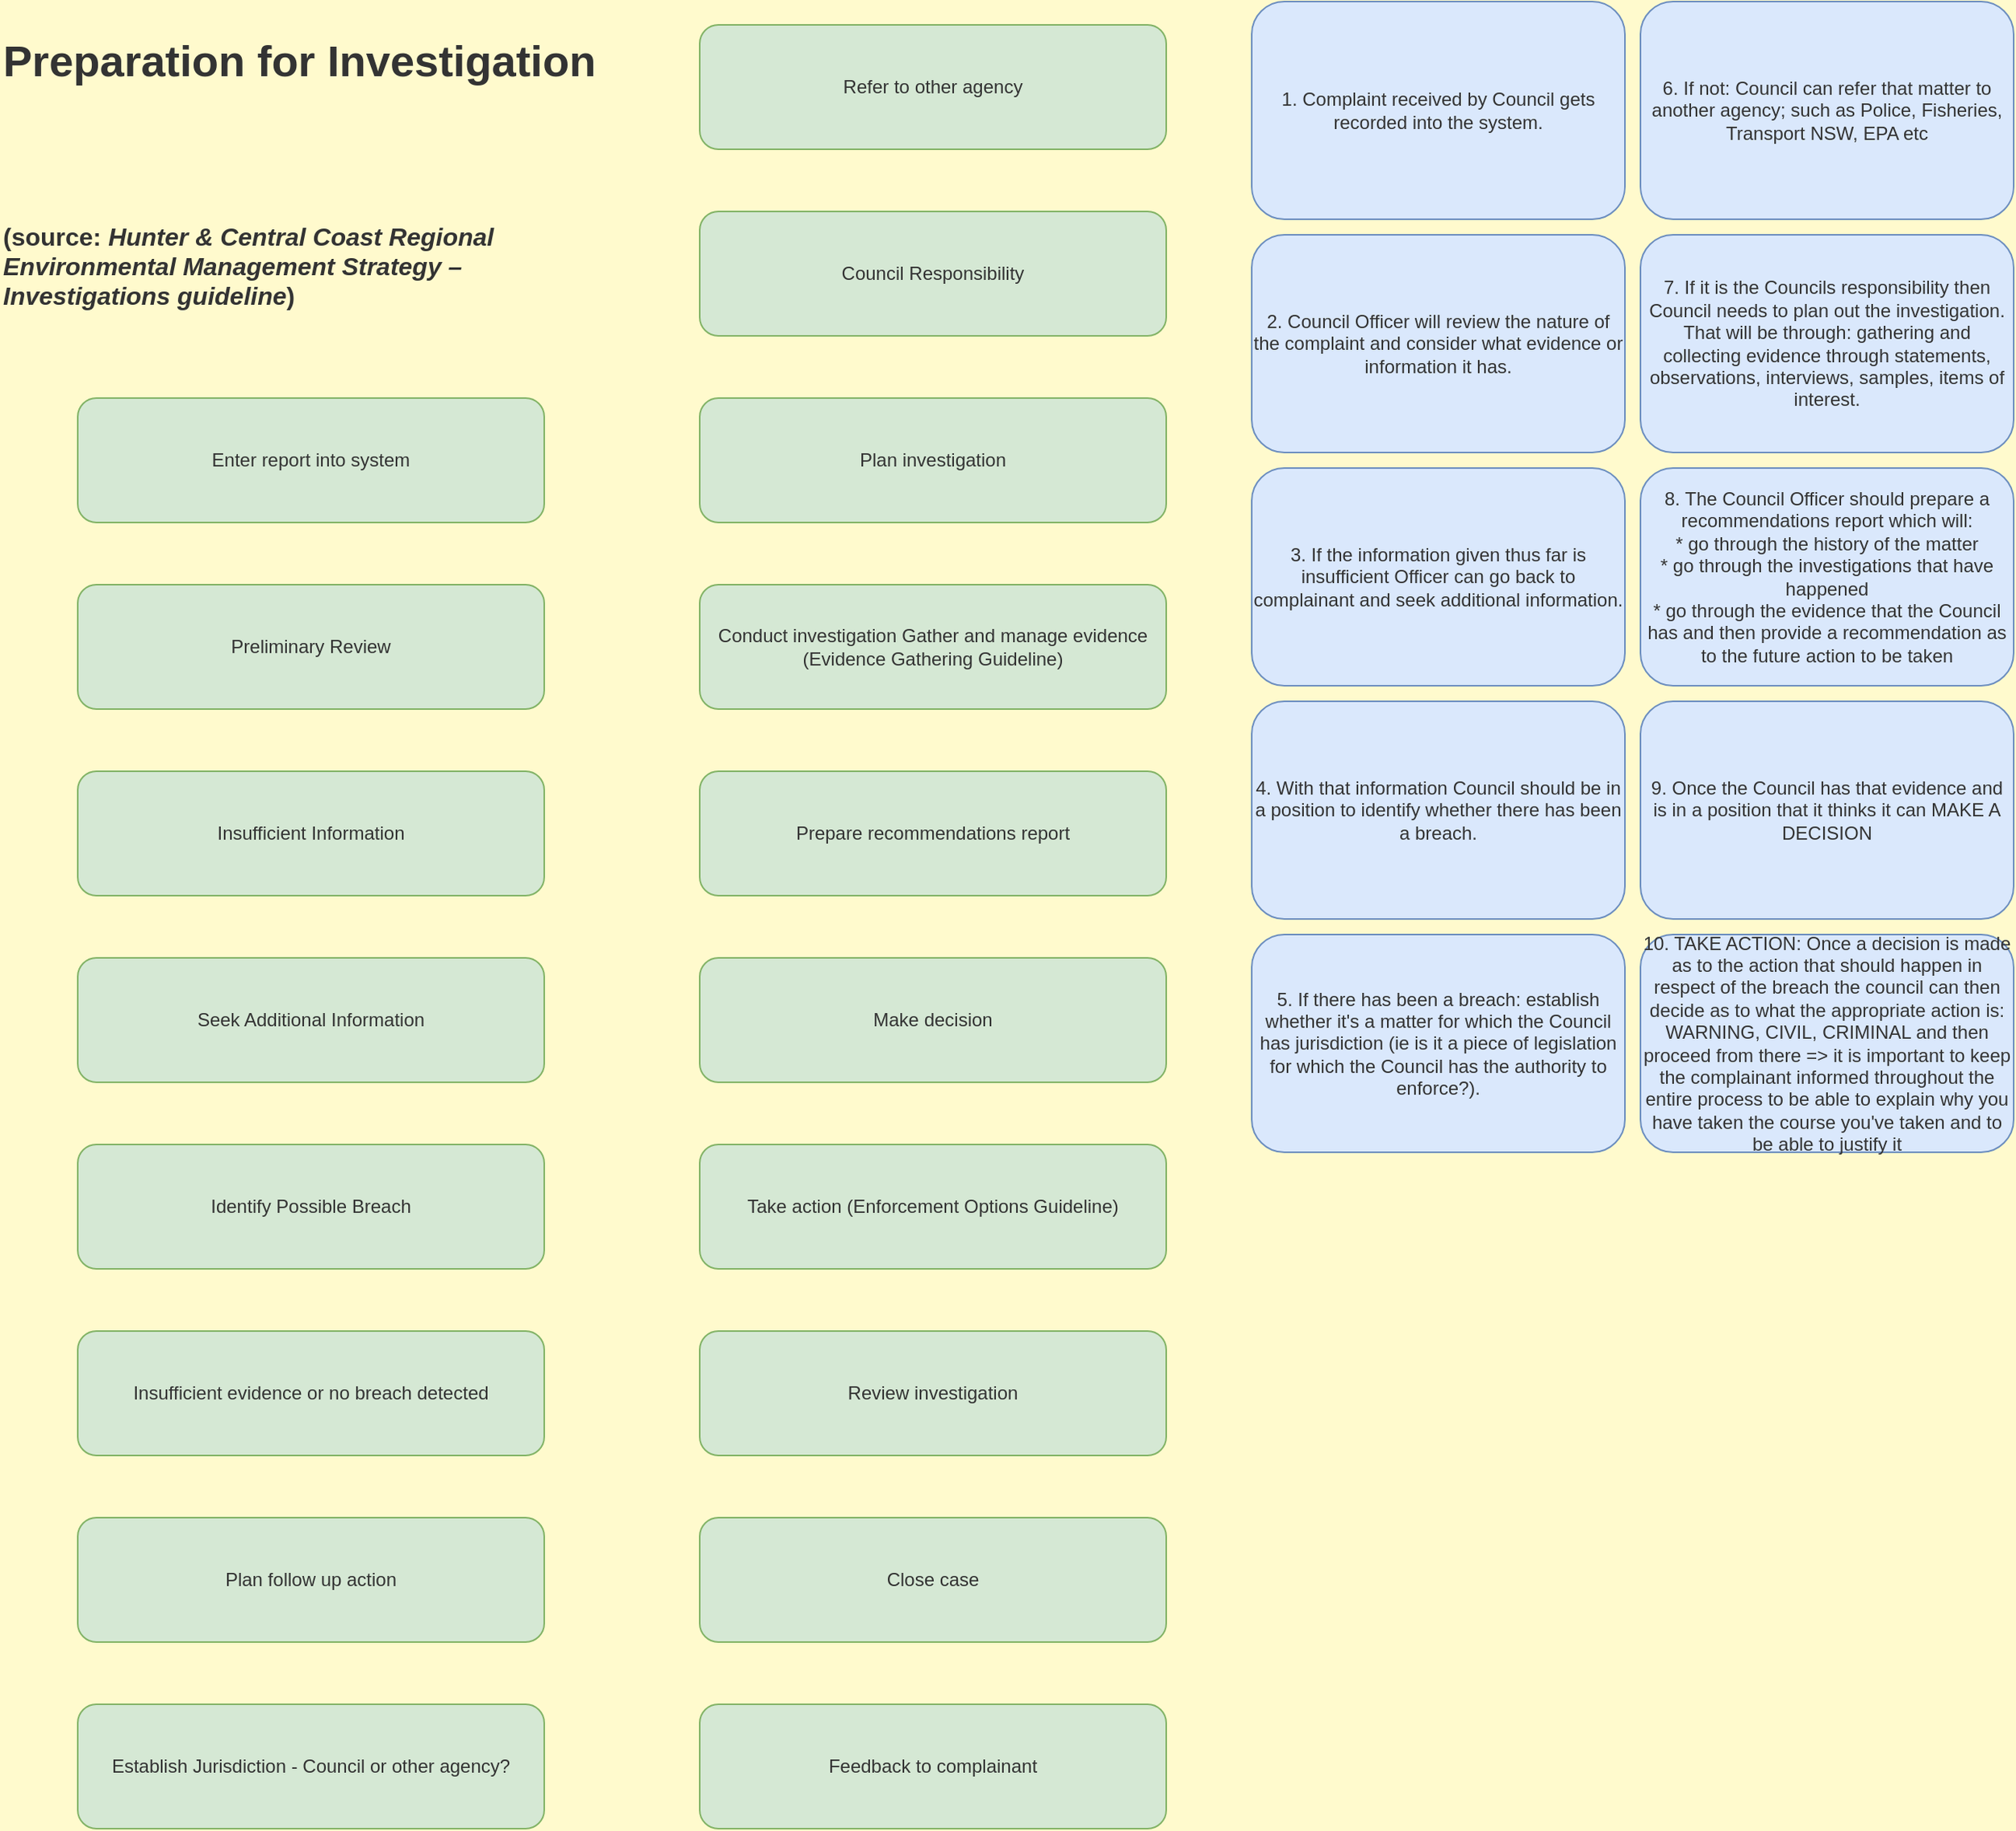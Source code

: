 <mxfile>
  <diagram id="xfF" name="Shapes">
    <mxGraphModel dx="0" dy="0" background="#FFFACD" grid="0" gridSize="10" guides="1" tooltips="1" connect="1" arrows="1" fold="1" page="1" pageScale="1" pageWidth="1169" pageHeight="827" math="0" shadow="0">
      <root>
        <mxCell id="xfF-A"/>
        <mxCell id="xfF-B" parent="xfF-A"/>
        <mxCell id="xfF-2" value="Preparation for Investigation" style="text;fontSize=28;fontColor=#ffffff;fontStyle=1;fillColor=none;whiteSpace=wrap;html=1;rounded=1;fontColor=#333333" vertex="1" parent="xfF-B">
          <mxGeometry x="0" y="20" width="400" height="80" as="geometry"/>
        </mxCell>
        <mxCell id="xfF-3" value="(&lt;b&gt;source&lt;/b&gt;: &lt;i&gt;Hunter &amp; Central Coast Regional Environmental Management Strategy &#x2013; Investigations guideline&lt;/i&gt;)" style="text;fontSize=16;fontColor=#ffffff;fontStyle=1;fillColor=none;whiteSpace=wrap;html=1;rounded=1;fontColor=#333333" vertex="1" parent="xfF-B">
          <mxGeometry x="0" y="140" width="400" height="80" as="geometry"/>
        </mxCell>
        <mxCell id="xfF-4" value="Enter report into system" style="whiteSpace=wrap;html=1;rounded=1;fillColor=#d5e8d4;strokeColor=#82b366;fontColor=#333333" vertex="1" parent="xfF-B">
          <mxGeometry x="50" y="260" width="300" height="80" as="geometry"/>
        </mxCell>
        <mxCell id="xfF-5" value="Preliminary Review" style="whiteSpace=wrap;html=1;rounded=1;fillColor=#d5e8d4;strokeColor=#82b366;fontColor=#333333" vertex="1" parent="xfF-B">
          <mxGeometry x="50" y="380" width="300" height="80" as="geometry"/>
        </mxCell>
        <mxCell id="xfF-6" value="Insufficient Information" style="whiteSpace=wrap;html=1;rounded=1;fillColor=#d5e8d4;strokeColor=#82b366;fontColor=#333333" vertex="1" parent="xfF-B">
          <mxGeometry x="50" y="500" width="300" height="80" as="geometry"/>
        </mxCell>
        <mxCell id="xfF-7" value="Seek Additional Information" style="whiteSpace=wrap;html=1;rounded=1;fillColor=#d5e8d4;strokeColor=#82b366;fontColor=#333333" vertex="1" parent="xfF-B">
          <mxGeometry x="50" y="620" width="300" height="80" as="geometry"/>
        </mxCell>
        <mxCell id="xfF-8" value="Identify Possible Breach" style="whiteSpace=wrap;html=1;rounded=1;fillColor=#d5e8d4;strokeColor=#82b366;fontColor=#333333" vertex="1" parent="xfF-B">
          <mxGeometry x="50" y="740" width="300" height="80" as="geometry"/>
        </mxCell>
        <mxCell id="xfF-9" value="Insufficient evidence or no breach detected" style="whiteSpace=wrap;html=1;rounded=1;fillColor=#d5e8d4;strokeColor=#82b366;fontColor=#333333" vertex="1" parent="xfF-B">
          <mxGeometry x="50" y="860" width="300" height="80" as="geometry"/>
        </mxCell>
        <mxCell id="xfF-10" value="Plan follow up action" style="whiteSpace=wrap;html=1;rounded=1;fillColor=#d5e8d4;strokeColor=#82b366;fontColor=#333333" vertex="1" parent="xfF-B">
          <mxGeometry x="50" y="980" width="300" height="80" as="geometry"/>
        </mxCell>
        <mxCell id="xfF-11" value="Establish Jurisdiction - Council or other agency?" style="whiteSpace=wrap;html=1;rounded=1;fillColor=#d5e8d4;strokeColor=#82b366;fontColor=#333333" vertex="1" parent="xfF-B">
          <mxGeometry x="50" y="1100" width="300" height="80" as="geometry"/>
        </mxCell>
        <mxCell id="xfF-12" value="Refer to other agency" style="whiteSpace=wrap;html=1;rounded=1;fillColor=#d5e8d4;strokeColor=#82b366;fontColor=#333333" vertex="1" parent="xfF-B">
          <mxGeometry x="450" y="20" width="300" height="80" as="geometry"/>
        </mxCell>
        <mxCell id="xfF-13" value="Council Responsibility" style="whiteSpace=wrap;html=1;rounded=1;fillColor=#d5e8d4;strokeColor=#82b366;fontColor=#333333" vertex="1" parent="xfF-B">
          <mxGeometry x="450" y="140" width="300" height="80" as="geometry"/>
        </mxCell>
        <mxCell id="xfF-14" value="Plan investigation" style="whiteSpace=wrap;html=1;rounded=1;fillColor=#d5e8d4;strokeColor=#82b366;fontColor=#333333" vertex="1" parent="xfF-B">
          <mxGeometry x="450" y="260" width="300" height="80" as="geometry"/>
        </mxCell>
        <mxCell id="xfF-15" value="Conduct investigation Gather and manage evidence (Evidence Gathering Guideline)" style="whiteSpace=wrap;html=1;rounded=1;fillColor=#d5e8d4;strokeColor=#82b366;fontColor=#333333" vertex="1" parent="xfF-B">
          <mxGeometry x="450" y="380" width="300" height="80" as="geometry"/>
        </mxCell>
        <mxCell id="xfF-16" value="Prepare recommendations report" style="whiteSpace=wrap;html=1;rounded=1;fillColor=#d5e8d4;strokeColor=#82b366;fontColor=#333333" vertex="1" parent="xfF-B">
          <mxGeometry x="450" y="500" width="300" height="80" as="geometry"/>
        </mxCell>
        <mxCell id="xfF-17" value="Make decision" style="whiteSpace=wrap;html=1;rounded=1;fillColor=#d5e8d4;strokeColor=#82b366;fontColor=#333333" vertex="1" parent="xfF-B">
          <mxGeometry x="450" y="620" width="300" height="80" as="geometry"/>
        </mxCell>
        <mxCell id="xfF-18" value="Take action (Enforcement Options Guideline)" style="whiteSpace=wrap;html=1;rounded=1;fillColor=#d5e8d4;strokeColor=#82b366;fontColor=#333333" vertex="1" parent="xfF-B">
          <mxGeometry x="450" y="740" width="300" height="80" as="geometry"/>
        </mxCell>
        <mxCell id="xfF-19" value="Review investigation" style="whiteSpace=wrap;html=1;rounded=1;fillColor=#d5e8d4;strokeColor=#82b366;fontColor=#333333" vertex="1" parent="xfF-B">
          <mxGeometry x="450" y="860" width="300" height="80" as="geometry"/>
        </mxCell>
        <mxCell id="xfF-20" value="Close case" style="whiteSpace=wrap;html=1;rounded=1;fillColor=#d5e8d4;strokeColor=#82b366;fontColor=#333333" vertex="1" parent="xfF-B">
          <mxGeometry x="450" y="980" width="300" height="80" as="geometry"/>
        </mxCell>
        <mxCell id="xfF-21" value="Feedback to complainant" style="whiteSpace=wrap;html=1;rounded=1;fillColor=#d5e8d4;strokeColor=#82b366;fontColor=#333333" vertex="1" parent="xfF-B">
          <mxGeometry x="450" y="1100" width="300" height="80" as="geometry"/>
        </mxCell>
        <mxCell id="xfF-23" value="1. Complaint received by Council gets recorded into the system." style="whiteSpace=wrap;html=1;rounded=1;fillColor=#dae8fc;strokeColor=#6c8ebf;fontColor=#333333" vertex="1" parent="xfF-B">
          <mxGeometry x="805" y="5" width="240" height="140" as="geometry"/>
        </mxCell>
        <mxCell id="xfF-24" value="2. Council Officer will review the nature of the complaint and consider what evidence or information it has." style="whiteSpace=wrap;html=1;rounded=1;fillColor=#dae8fc;strokeColor=#6c8ebf;fontColor=#333333" vertex="1" parent="xfF-B">
          <mxGeometry x="805" y="155" width="240" height="140" as="geometry"/>
        </mxCell>
        <mxCell id="xfF-25" value="3. If the information given thus far is insufficient Officer can go back to complainant and seek additional information." style="whiteSpace=wrap;html=1;rounded=1;fillColor=#dae8fc;strokeColor=#6c8ebf;fontColor=#333333" vertex="1" parent="xfF-B">
          <mxGeometry x="805" y="305" width="240" height="140" as="geometry"/>
        </mxCell>
        <mxCell id="xfF-26" value="4. With that information Council should be in a position to identify whether there has been a breach." style="whiteSpace=wrap;html=1;rounded=1;fillColor=#dae8fc;strokeColor=#6c8ebf;fontColor=#333333" vertex="1" parent="xfF-B">
          <mxGeometry x="805" y="455" width="240" height="140" as="geometry"/>
        </mxCell>
        <mxCell id="xfF-27" value="5. If there has been a breach: establish whether it&amp;apos;s a matter for which the Council has jurisdiction (ie is it a piece of legislation for which the Council has the authority to enforce?)." style="whiteSpace=wrap;html=1;rounded=1;fillColor=#dae8fc;strokeColor=#6c8ebf;fontColor=#333333" vertex="1" parent="xfF-B">
          <mxGeometry x="805" y="605" width="240" height="140" as="geometry"/>
        </mxCell>
        <mxCell id="xfF-28" value="6. If not: Council can refer that matter to another agency; such as Police, Fisheries, Transport NSW, EPA etc" style="whiteSpace=wrap;html=1;rounded=1;fillColor=#dae8fc;strokeColor=#6c8ebf;fontColor=#333333" vertex="1" parent="xfF-B">
          <mxGeometry x="1055" y="5" width="240" height="140" as="geometry"/>
        </mxCell>
        <mxCell id="xfF-29" value="7. If it is the Councils responsibility then Council needs to plan out the investigation. That will be through: gathering and collecting evidence through statements, observations, interviews, samples, items of interest." style="whiteSpace=wrap;html=1;rounded=1;fillColor=#dae8fc;strokeColor=#6c8ebf;fontColor=#333333" vertex="1" parent="xfF-B">
          <mxGeometry x="1055" y="155" width="240" height="140" as="geometry"/>
        </mxCell>
        <mxCell id="xfF-30" value="8. The Council Officer should prepare a recommendations report which will: &lt;br/&gt;* go through the history of the matter &lt;br/&gt;* go through the investigations that have happened &lt;br/&gt;* go through the evidence that the Council has and then provide a recommendation as to the future action to be taken" style="whiteSpace=wrap;html=1;rounded=1;fillColor=#dae8fc;strokeColor=#6c8ebf;fontColor=#333333" vertex="1" parent="xfF-B">
          <mxGeometry x="1055" y="305" width="240" height="140" as="geometry"/>
        </mxCell>
        <mxCell id="xfF-31" value="9. Once the Council has that evidence and is in a position that it thinks it can MAKE A DECISION" style="whiteSpace=wrap;html=1;rounded=1;fillColor=#dae8fc;strokeColor=#6c8ebf;fontColor=#333333" vertex="1" parent="xfF-B">
          <mxGeometry x="1055" y="455" width="240" height="140" as="geometry"/>
        </mxCell>
        <mxCell id="xfF-32" value="10. TAKE ACTION: Once a decision is made as to the action that should happen in respect of the breach the council can then decide as to what the appropriate action is: WARNING, CIVIL, CRIMINAL and then proceed from there =&gt; it is important to keep the complainant informed throughout the entire process to be able to explain why you have taken the course you&amp;apos;ve taken and to be able to justify it" style="whiteSpace=wrap;html=1;rounded=1;fillColor=#dae8fc;strokeColor=#6c8ebf;fontColor=#333333" vertex="1" parent="xfF-B">
          <mxGeometry x="1055" y="605" width="240" height="140" as="geometry"/>
        </mxCell>
      </root>
    </mxGraphModel>
  </diagram>
</mxfile>